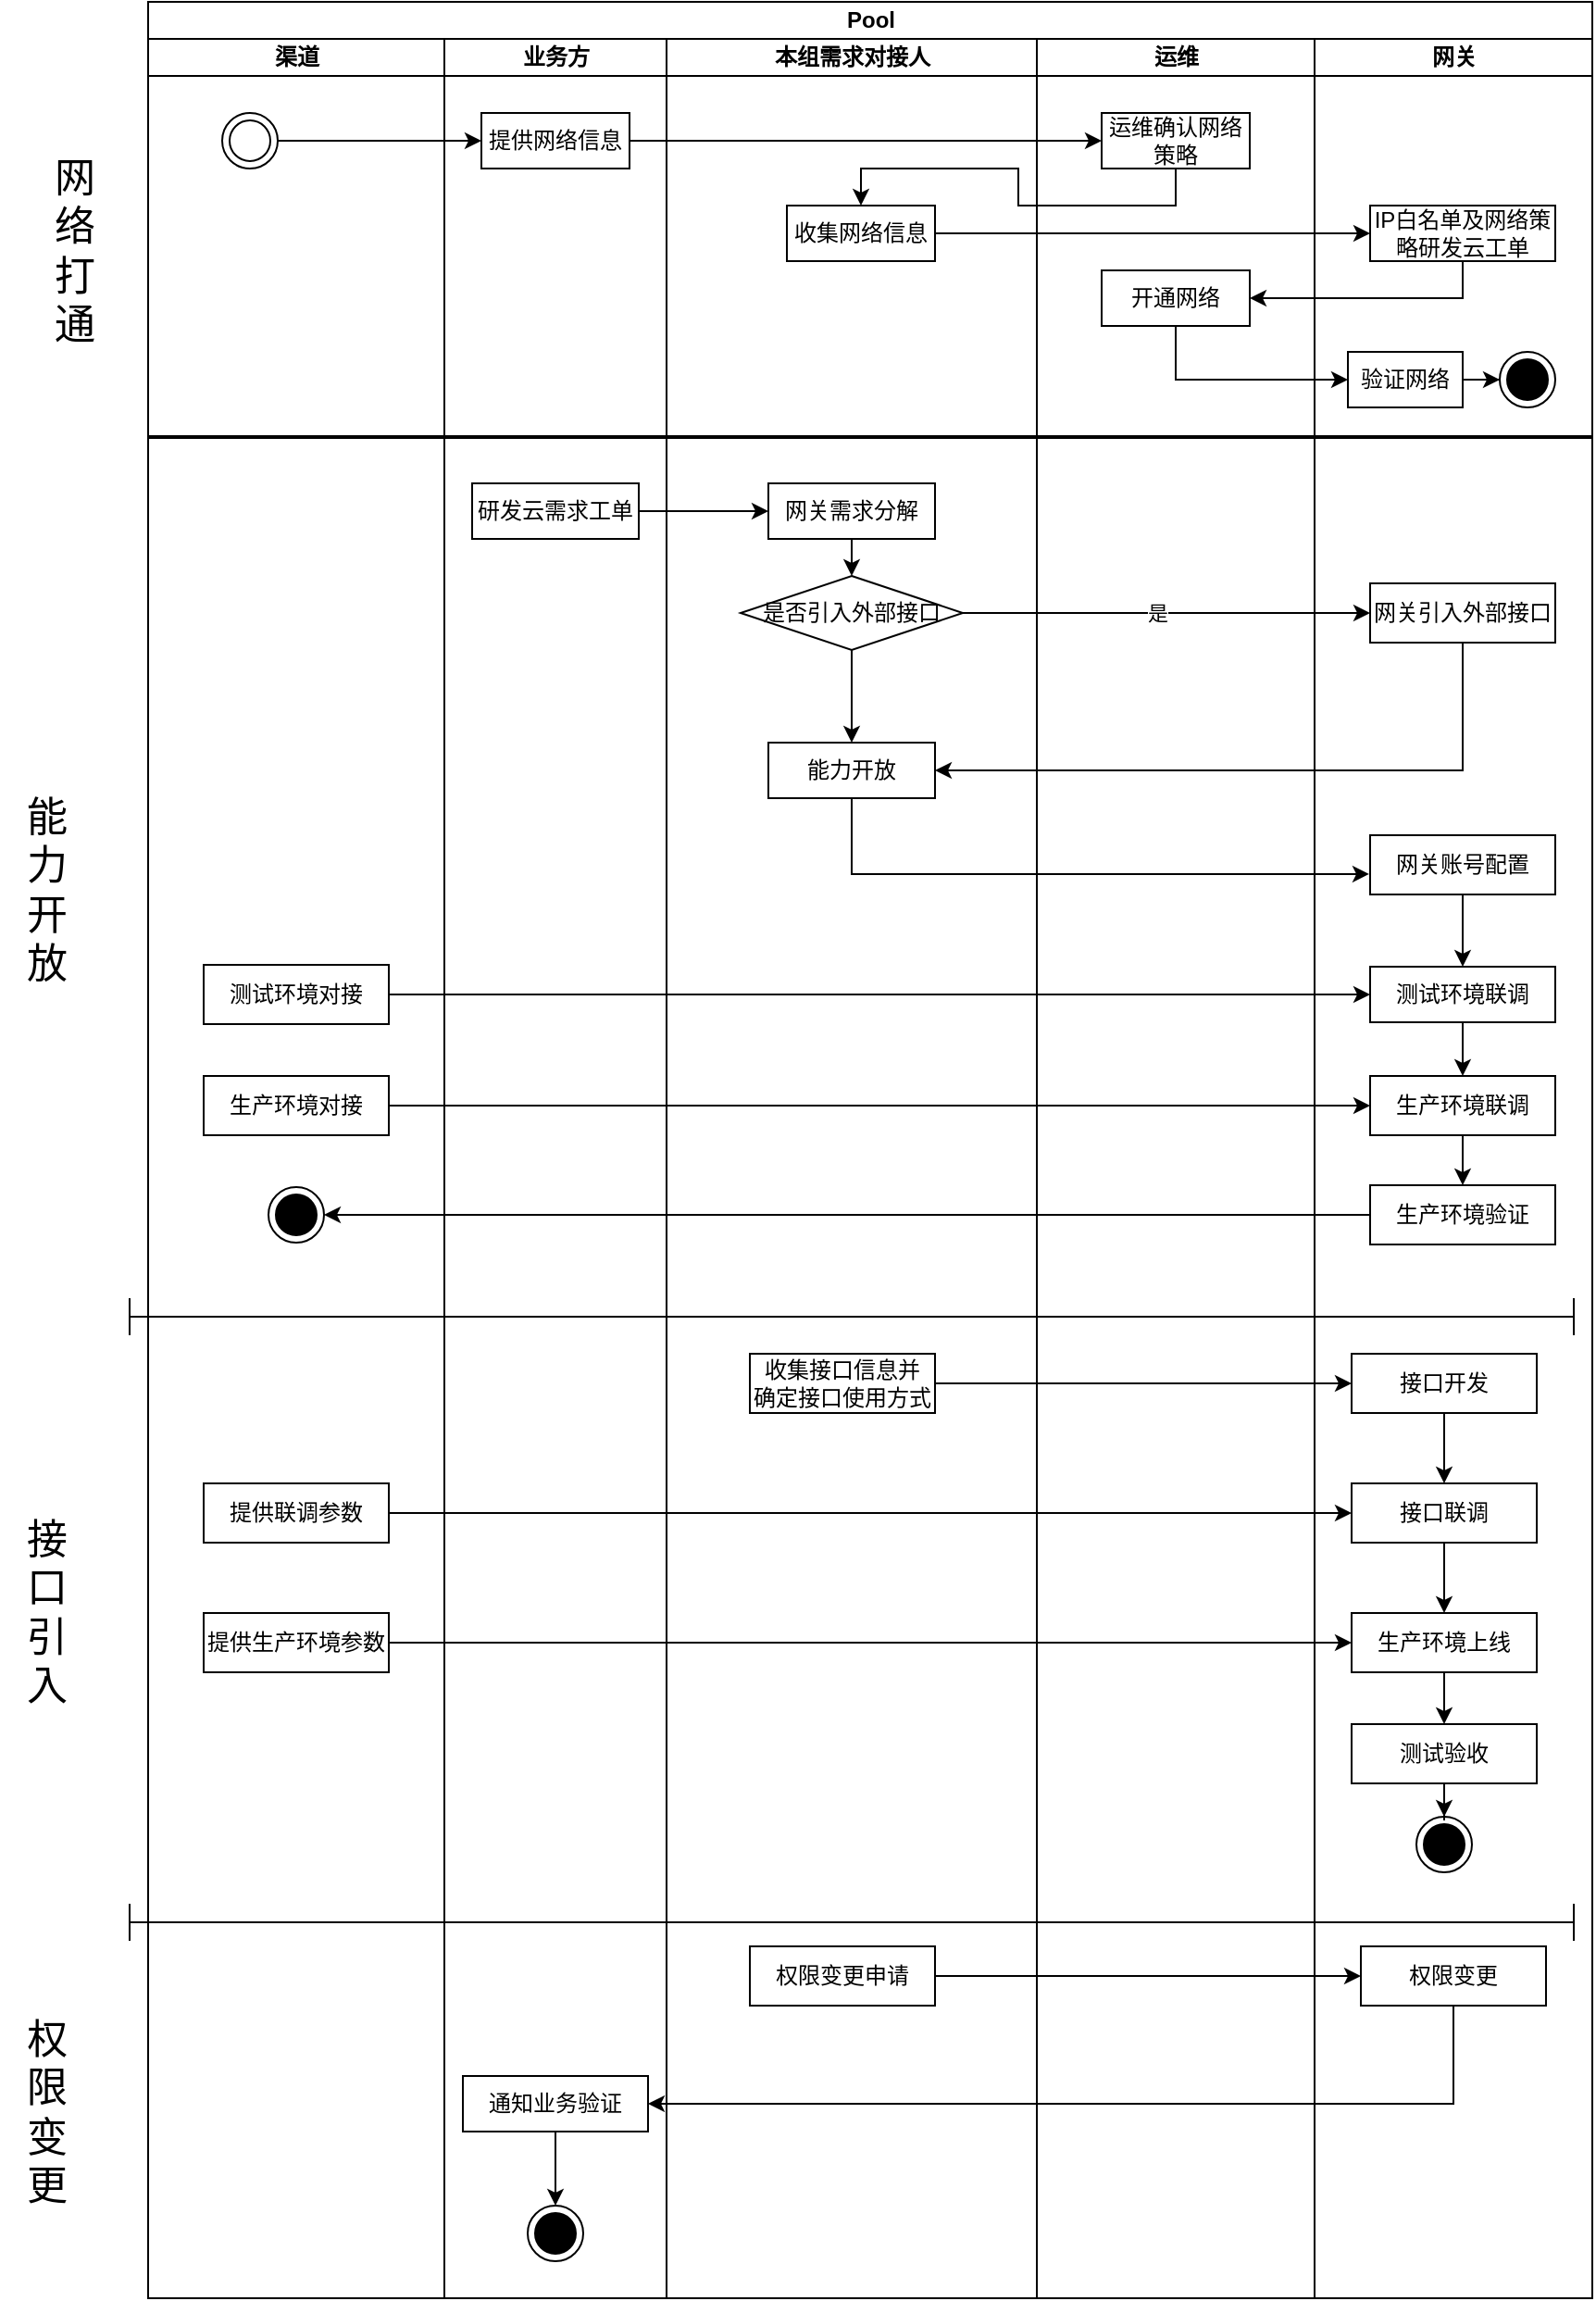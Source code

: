 <mxfile version="21.7.5" type="github" pages="2">
  <diagram id="prtHgNgQTEPvFCAcTncT" name="Page-1">
    <mxGraphModel dx="1548" dy="1008" grid="1" gridSize="10" guides="1" tooltips="1" connect="1" arrows="1" fold="1" page="1" pageScale="1" pageWidth="827" pageHeight="1169" math="0" shadow="0">
      <root>
        <mxCell id="0" />
        <mxCell id="1" parent="0" />
        <mxCell id="p3eIBHQsC9lYiDZXlBlH-93" value="" style="shape=crossbar;whiteSpace=wrap;html=1;rounded=1;" parent="1" vertex="1">
          <mxGeometry x="110" y="890" width="780" height="20" as="geometry" />
        </mxCell>
        <mxCell id="p3eIBHQsC9lYiDZXlBlH-118" value="&lt;font style=&quot;font-size: 22px;&quot;&gt;网&lt;br&gt;络&lt;br&gt;打&lt;br&gt;通&lt;/font&gt;" style="text;html=1;align=center;verticalAlign=middle;resizable=0;points=[];autosize=1;strokeColor=none;fillColor=none;fontFamily=Helvetica;horizontal=1;" parent="1" vertex="1">
          <mxGeometry x="55" y="265" width="50" height="120" as="geometry" />
        </mxCell>
        <mxCell id="p3eIBHQsC9lYiDZXlBlH-119" value="&lt;span style=&quot;font-size: 22px;&quot;&gt;能&lt;br&gt;力&lt;br&gt;开&lt;br&gt;放&lt;/span&gt;" style="text;html=1;align=center;verticalAlign=middle;resizable=0;points=[];autosize=1;strokeColor=none;fillColor=none;fontFamily=Helvetica;horizontal=1;" parent="1" vertex="1">
          <mxGeometry x="40" y="610" width="50" height="120" as="geometry" />
        </mxCell>
        <mxCell id="p3eIBHQsC9lYiDZXlBlH-120" value="&lt;span style=&quot;font-size: 22px;&quot;&gt;接&lt;br&gt;口&lt;br&gt;引&lt;br&gt;入&lt;/span&gt;" style="text;html=1;align=center;verticalAlign=middle;resizable=0;points=[];autosize=1;strokeColor=none;fillColor=none;fontFamily=Helvetica;horizontal=1;" parent="1" vertex="1">
          <mxGeometry x="40" y="1000" width="50" height="120" as="geometry" />
        </mxCell>
        <mxCell id="p3eIBHQsC9lYiDZXlBlH-188" value="" style="shape=crossbar;whiteSpace=wrap;html=1;rounded=1;" parent="1" vertex="1">
          <mxGeometry x="110" y="1217" width="780" height="20" as="geometry" />
        </mxCell>
        <mxCell id="p3eIBHQsC9lYiDZXlBlH-199" value="&lt;span style=&quot;font-size: 22px;&quot;&gt;权&lt;br&gt;限&lt;br&gt;变&lt;br&gt;更&lt;/span&gt;" style="text;html=1;align=center;verticalAlign=middle;resizable=0;points=[];autosize=1;strokeColor=none;fillColor=none;fontFamily=Helvetica;horizontal=1;" parent="1" vertex="1">
          <mxGeometry x="40" y="1270" width="50" height="120" as="geometry" />
        </mxCell>
        <mxCell id="p3eIBHQsC9lYiDZXlBlH-33" value="Pool" style="swimlane;childLayout=stackLayout;resizeParent=1;resizeParentMax=0;startSize=20;html=1;direction=east;" parent="1" vertex="1">
          <mxGeometry x="120" y="190" width="780" height="1240" as="geometry" />
        </mxCell>
        <mxCell id="p3eIBHQsC9lYiDZXlBlH-34" value="渠道" style="swimlane;startSize=20;html=1;direction=east;" parent="p3eIBHQsC9lYiDZXlBlH-33" vertex="1">
          <mxGeometry y="20" width="160" height="1220" as="geometry" />
        </mxCell>
        <mxCell id="p3eIBHQsC9lYiDZXlBlH-54" value="" style="ellipse;shape=doubleEllipse;whiteSpace=wrap;html=1;aspect=fixed;" parent="p3eIBHQsC9lYiDZXlBlH-34" vertex="1">
          <mxGeometry x="40" y="40" width="30" height="30" as="geometry" />
        </mxCell>
        <mxCell id="p3eIBHQsC9lYiDZXlBlH-81" value="测试环境对接" style="rounded=0;whiteSpace=wrap;html=1;" parent="p3eIBHQsC9lYiDZXlBlH-34" vertex="1">
          <mxGeometry x="30" y="500" width="100" height="32" as="geometry" />
        </mxCell>
        <mxCell id="p3eIBHQsC9lYiDZXlBlH-85" value="生产环境对接" style="rounded=0;whiteSpace=wrap;html=1;" parent="p3eIBHQsC9lYiDZXlBlH-34" vertex="1">
          <mxGeometry x="30" y="560" width="100" height="32" as="geometry" />
        </mxCell>
        <mxCell id="p3eIBHQsC9lYiDZXlBlH-89" value="" style="ellipse;html=1;shape=endState;fillColor=strokeColor;" parent="p3eIBHQsC9lYiDZXlBlH-34" vertex="1">
          <mxGeometry x="65" y="620" width="30" height="30" as="geometry" />
        </mxCell>
        <mxCell id="p3eIBHQsC9lYiDZXlBlH-99" value="提供联调参数" style="rounded=0;whiteSpace=wrap;html=1;" parent="p3eIBHQsC9lYiDZXlBlH-34" vertex="1">
          <mxGeometry x="30" y="780" width="100" height="32" as="geometry" />
        </mxCell>
        <mxCell id="p3eIBHQsC9lYiDZXlBlH-103" value="提供生产环境参数" style="rounded=0;whiteSpace=wrap;html=1;" parent="p3eIBHQsC9lYiDZXlBlH-34" vertex="1">
          <mxGeometry x="30" y="850" width="100" height="32" as="geometry" />
        </mxCell>
        <mxCell id="p3eIBHQsC9lYiDZXlBlH-35" value="业务方" style="swimlane;startSize=20;html=1;direction=east;" parent="p3eIBHQsC9lYiDZXlBlH-33" vertex="1">
          <mxGeometry x="160" y="20" width="120" height="1220" as="geometry" />
        </mxCell>
        <mxCell id="p3eIBHQsC9lYiDZXlBlH-52" value="提供网络信息" style="rounded=0;whiteSpace=wrap;html=1;" parent="p3eIBHQsC9lYiDZXlBlH-35" vertex="1">
          <mxGeometry x="20" y="40" width="80" height="30" as="geometry" />
        </mxCell>
        <mxCell id="p3eIBHQsC9lYiDZXlBlH-58" value="研发云需求工单" style="rounded=0;whiteSpace=wrap;html=1;" parent="p3eIBHQsC9lYiDZXlBlH-35" vertex="1">
          <mxGeometry x="15" y="240" width="90" height="30" as="geometry" />
        </mxCell>
        <mxCell id="p3eIBHQsC9lYiDZXlBlH-198" style="edgeStyle=orthogonalEdgeStyle;rounded=0;orthogonalLoop=1;jettySize=auto;html=1;entryX=0.5;entryY=0;entryDx=0;entryDy=0;" parent="p3eIBHQsC9lYiDZXlBlH-35" source="p3eIBHQsC9lYiDZXlBlH-193" target="p3eIBHQsC9lYiDZXlBlH-197" edge="1">
          <mxGeometry relative="1" as="geometry" />
        </mxCell>
        <mxCell id="p3eIBHQsC9lYiDZXlBlH-193" value="通知业务验证" style="rounded=0;whiteSpace=wrap;html=1;" parent="p3eIBHQsC9lYiDZXlBlH-35" vertex="1">
          <mxGeometry x="10" y="1100" width="100" height="30" as="geometry" />
        </mxCell>
        <mxCell id="p3eIBHQsC9lYiDZXlBlH-197" value="" style="ellipse;html=1;shape=endState;fillColor=strokeColor;" parent="p3eIBHQsC9lYiDZXlBlH-35" vertex="1">
          <mxGeometry x="45" y="1170" width="30" height="30" as="geometry" />
        </mxCell>
        <mxCell id="p3eIBHQsC9lYiDZXlBlH-36" value="本组需求对接人" style="swimlane;startSize=20;html=1;direction=east;" parent="p3eIBHQsC9lYiDZXlBlH-33" vertex="1">
          <mxGeometry x="280" y="20" width="200" height="1220" as="geometry" />
        </mxCell>
        <mxCell id="p3eIBHQsC9lYiDZXlBlH-76" style="edgeStyle=orthogonalEdgeStyle;rounded=0;orthogonalLoop=1;jettySize=auto;html=1;exitX=0.5;exitY=1;exitDx=0;exitDy=0;entryX=0.5;entryY=0;entryDx=0;entryDy=0;" parent="p3eIBHQsC9lYiDZXlBlH-36" source="p3eIBHQsC9lYiDZXlBlH-62" target="p3eIBHQsC9lYiDZXlBlH-63" edge="1">
          <mxGeometry relative="1" as="geometry" />
        </mxCell>
        <mxCell id="p3eIBHQsC9lYiDZXlBlH-62" value="网关需求分解" style="rounded=0;whiteSpace=wrap;html=1;" parent="p3eIBHQsC9lYiDZXlBlH-36" vertex="1">
          <mxGeometry x="55" y="240" width="90" height="30" as="geometry" />
        </mxCell>
        <mxCell id="p3eIBHQsC9lYiDZXlBlH-74" style="edgeStyle=orthogonalEdgeStyle;rounded=0;orthogonalLoop=1;jettySize=auto;html=1;entryX=0.5;entryY=0;entryDx=0;entryDy=0;" parent="p3eIBHQsC9lYiDZXlBlH-36" source="p3eIBHQsC9lYiDZXlBlH-63" target="p3eIBHQsC9lYiDZXlBlH-64" edge="1">
          <mxGeometry relative="1" as="geometry" />
        </mxCell>
        <mxCell id="p3eIBHQsC9lYiDZXlBlH-63" value="是否引入外部接口" style="rhombus;whiteSpace=wrap;html=1;" parent="p3eIBHQsC9lYiDZXlBlH-36" vertex="1">
          <mxGeometry x="40" y="290" width="120" height="40" as="geometry" />
        </mxCell>
        <mxCell id="p3eIBHQsC9lYiDZXlBlH-64" value="能力开放" style="rounded=0;whiteSpace=wrap;html=1;" parent="p3eIBHQsC9lYiDZXlBlH-36" vertex="1">
          <mxGeometry x="55" y="380" width="90" height="30" as="geometry" />
        </mxCell>
        <mxCell id="p3eIBHQsC9lYiDZXlBlH-94" value="收集接口信息并&lt;br&gt;确定接口使用方式" style="rounded=0;whiteSpace=wrap;html=1;" parent="p3eIBHQsC9lYiDZXlBlH-36" vertex="1">
          <mxGeometry x="45" y="710" width="100" height="32" as="geometry" />
        </mxCell>
        <mxCell id="p3eIBHQsC9lYiDZXlBlH-189" value="权限变更申请" style="rounded=0;whiteSpace=wrap;html=1;" parent="p3eIBHQsC9lYiDZXlBlH-36" vertex="1">
          <mxGeometry x="45" y="1030" width="100" height="32" as="geometry" />
        </mxCell>
        <mxCell id="LRySWoPGUt0rfQT7voG1-4" value="收集网络信息" style="rounded=0;whiteSpace=wrap;html=1;" vertex="1" parent="p3eIBHQsC9lYiDZXlBlH-36">
          <mxGeometry x="65" y="90" width="80" height="30" as="geometry" />
        </mxCell>
        <mxCell id="p3eIBHQsC9lYiDZXlBlH-37" value="运维" style="swimlane;startSize=20;html=1;direction=east;" parent="p3eIBHQsC9lYiDZXlBlH-33" vertex="1">
          <mxGeometry x="480" y="20" width="150" height="1220" as="geometry" />
        </mxCell>
        <mxCell id="LRySWoPGUt0rfQT7voG1-2" value="运维确认网络策略" style="rounded=0;whiteSpace=wrap;html=1;" vertex="1" parent="p3eIBHQsC9lYiDZXlBlH-37">
          <mxGeometry x="35" y="40" width="80" height="30" as="geometry" />
        </mxCell>
        <mxCell id="p3eIBHQsC9lYiDZXlBlH-46" value="开通网络" style="rounded=0;whiteSpace=wrap;html=1;" parent="p3eIBHQsC9lYiDZXlBlH-37" vertex="1">
          <mxGeometry x="35" y="125" width="80" height="30" as="geometry" />
        </mxCell>
        <mxCell id="p3eIBHQsC9lYiDZXlBlH-38" value="网关" style="swimlane;startSize=20;html=1;direction=east;" parent="p3eIBHQsC9lYiDZXlBlH-33" vertex="1">
          <mxGeometry x="630" y="20" width="150" height="1220" as="geometry" />
        </mxCell>
        <mxCell id="p3eIBHQsC9lYiDZXlBlH-56" value="" style="line;strokeWidth=2;html=1;" parent="p3eIBHQsC9lYiDZXlBlH-38" vertex="1">
          <mxGeometry x="-630" y="210" width="780" height="10" as="geometry" />
        </mxCell>
        <mxCell id="p3eIBHQsC9lYiDZXlBlH-67" value="网关引入外部接口" style="rounded=0;whiteSpace=wrap;html=1;" parent="p3eIBHQsC9lYiDZXlBlH-38" vertex="1">
          <mxGeometry x="30" y="294" width="100" height="32" as="geometry" />
        </mxCell>
        <mxCell id="p3eIBHQsC9lYiDZXlBlH-80" style="edgeStyle=orthogonalEdgeStyle;rounded=0;orthogonalLoop=1;jettySize=auto;html=1;exitX=0.5;exitY=1;exitDx=0;exitDy=0;entryX=0.5;entryY=0;entryDx=0;entryDy=0;" parent="p3eIBHQsC9lYiDZXlBlH-38" source="p3eIBHQsC9lYiDZXlBlH-77" target="p3eIBHQsC9lYiDZXlBlH-79" edge="1">
          <mxGeometry relative="1" as="geometry" />
        </mxCell>
        <mxCell id="p3eIBHQsC9lYiDZXlBlH-77" value="网关账号配置" style="rounded=0;whiteSpace=wrap;html=1;" parent="p3eIBHQsC9lYiDZXlBlH-38" vertex="1">
          <mxGeometry x="30" y="430" width="100" height="32" as="geometry" />
        </mxCell>
        <mxCell id="p3eIBHQsC9lYiDZXlBlH-84" style="edgeStyle=orthogonalEdgeStyle;rounded=0;orthogonalLoop=1;jettySize=auto;html=1;entryX=0.5;entryY=0;entryDx=0;entryDy=0;" parent="p3eIBHQsC9lYiDZXlBlH-38" source="p3eIBHQsC9lYiDZXlBlH-79" target="p3eIBHQsC9lYiDZXlBlH-83" edge="1">
          <mxGeometry relative="1" as="geometry" />
        </mxCell>
        <mxCell id="p3eIBHQsC9lYiDZXlBlH-79" value="测试环境联调" style="rounded=0;whiteSpace=wrap;html=1;" parent="p3eIBHQsC9lYiDZXlBlH-38" vertex="1">
          <mxGeometry x="30" y="501" width="100" height="30" as="geometry" />
        </mxCell>
        <mxCell id="p3eIBHQsC9lYiDZXlBlH-88" style="edgeStyle=orthogonalEdgeStyle;rounded=0;orthogonalLoop=1;jettySize=auto;html=1;entryX=0.5;entryY=0;entryDx=0;entryDy=0;" parent="p3eIBHQsC9lYiDZXlBlH-38" source="p3eIBHQsC9lYiDZXlBlH-83" target="p3eIBHQsC9lYiDZXlBlH-87" edge="1">
          <mxGeometry relative="1" as="geometry" />
        </mxCell>
        <mxCell id="p3eIBHQsC9lYiDZXlBlH-83" value="生产环境联调" style="rounded=0;whiteSpace=wrap;html=1;" parent="p3eIBHQsC9lYiDZXlBlH-38" vertex="1">
          <mxGeometry x="30" y="560" width="100" height="32" as="geometry" />
        </mxCell>
        <mxCell id="p3eIBHQsC9lYiDZXlBlH-87" value="生产环境验证" style="rounded=0;whiteSpace=wrap;html=1;" parent="p3eIBHQsC9lYiDZXlBlH-38" vertex="1">
          <mxGeometry x="30" y="619" width="100" height="32" as="geometry" />
        </mxCell>
        <mxCell id="p3eIBHQsC9lYiDZXlBlH-101" style="edgeStyle=orthogonalEdgeStyle;rounded=0;orthogonalLoop=1;jettySize=auto;html=1;entryX=0.5;entryY=0;entryDx=0;entryDy=0;" parent="p3eIBHQsC9lYiDZXlBlH-38" source="p3eIBHQsC9lYiDZXlBlH-96" target="p3eIBHQsC9lYiDZXlBlH-98" edge="1">
          <mxGeometry relative="1" as="geometry" />
        </mxCell>
        <mxCell id="p3eIBHQsC9lYiDZXlBlH-96" value="接口开发" style="rounded=0;whiteSpace=wrap;html=1;" parent="p3eIBHQsC9lYiDZXlBlH-38" vertex="1">
          <mxGeometry x="20" y="710" width="100" height="32" as="geometry" />
        </mxCell>
        <mxCell id="p3eIBHQsC9lYiDZXlBlH-105" style="edgeStyle=orthogonalEdgeStyle;rounded=0;orthogonalLoop=1;jettySize=auto;html=1;entryX=0.5;entryY=0;entryDx=0;entryDy=0;" parent="p3eIBHQsC9lYiDZXlBlH-38" source="p3eIBHQsC9lYiDZXlBlH-98" target="p3eIBHQsC9lYiDZXlBlH-102" edge="1">
          <mxGeometry relative="1" as="geometry" />
        </mxCell>
        <mxCell id="p3eIBHQsC9lYiDZXlBlH-98" value="接口联调" style="rounded=0;whiteSpace=wrap;html=1;" parent="p3eIBHQsC9lYiDZXlBlH-38" vertex="1">
          <mxGeometry x="20" y="780" width="100" height="32" as="geometry" />
        </mxCell>
        <mxCell id="p3eIBHQsC9lYiDZXlBlH-107" style="edgeStyle=orthogonalEdgeStyle;rounded=0;orthogonalLoop=1;jettySize=auto;html=1;exitX=0.5;exitY=1;exitDx=0;exitDy=0;" parent="p3eIBHQsC9lYiDZXlBlH-38" source="p3eIBHQsC9lYiDZXlBlH-102" target="p3eIBHQsC9lYiDZXlBlH-106" edge="1">
          <mxGeometry relative="1" as="geometry" />
        </mxCell>
        <mxCell id="p3eIBHQsC9lYiDZXlBlH-102" value="生产环境上线" style="rounded=0;whiteSpace=wrap;html=1;" parent="p3eIBHQsC9lYiDZXlBlH-38" vertex="1">
          <mxGeometry x="20" y="850" width="100" height="32" as="geometry" />
        </mxCell>
        <mxCell id="p3eIBHQsC9lYiDZXlBlH-117" style="edgeStyle=orthogonalEdgeStyle;rounded=0;orthogonalLoop=1;jettySize=auto;html=1;entryX=0.5;entryY=0;entryDx=0;entryDy=0;" parent="p3eIBHQsC9lYiDZXlBlH-38" source="p3eIBHQsC9lYiDZXlBlH-106" target="p3eIBHQsC9lYiDZXlBlH-115" edge="1">
          <mxGeometry relative="1" as="geometry" />
        </mxCell>
        <mxCell id="p3eIBHQsC9lYiDZXlBlH-106" value="测试验收" style="rounded=0;whiteSpace=wrap;html=1;" parent="p3eIBHQsC9lYiDZXlBlH-38" vertex="1">
          <mxGeometry x="20" y="910" width="100" height="32" as="geometry" />
        </mxCell>
        <mxCell id="p3eIBHQsC9lYiDZXlBlH-115" value="" style="ellipse;html=1;shape=endState;fillColor=strokeColor;" parent="p3eIBHQsC9lYiDZXlBlH-38" vertex="1">
          <mxGeometry x="55" y="960" width="30" height="30" as="geometry" />
        </mxCell>
        <mxCell id="p3eIBHQsC9lYiDZXlBlH-190" value="权限变更" style="rounded=0;whiteSpace=wrap;html=1;" parent="p3eIBHQsC9lYiDZXlBlH-38" vertex="1">
          <mxGeometry x="25" y="1030" width="100" height="32" as="geometry" />
        </mxCell>
        <mxCell id="p3eIBHQsC9lYiDZXlBlH-44" value="IP白名单及网络策略研发云工单" style="rounded=0;whiteSpace=wrap;html=1;" parent="p3eIBHQsC9lYiDZXlBlH-38" vertex="1">
          <mxGeometry x="30" y="90" width="100" height="30" as="geometry" />
        </mxCell>
        <mxCell id="p3eIBHQsC9lYiDZXlBlH-48" value="验证网络" style="rounded=0;whiteSpace=wrap;html=1;" parent="p3eIBHQsC9lYiDZXlBlH-38" vertex="1">
          <mxGeometry x="18" y="169" width="62" height="30" as="geometry" />
        </mxCell>
        <mxCell id="p3eIBHQsC9lYiDZXlBlH-50" value="" style="ellipse;html=1;shape=endState;fillColor=strokeColor;" parent="p3eIBHQsC9lYiDZXlBlH-38" vertex="1">
          <mxGeometry x="100" y="169" width="30" height="30" as="geometry" />
        </mxCell>
        <mxCell id="p3eIBHQsC9lYiDZXlBlH-51" style="edgeStyle=orthogonalEdgeStyle;rounded=0;orthogonalLoop=1;jettySize=auto;html=1;" parent="p3eIBHQsC9lYiDZXlBlH-38" source="p3eIBHQsC9lYiDZXlBlH-48" target="p3eIBHQsC9lYiDZXlBlH-50" edge="1">
          <mxGeometry relative="1" as="geometry" />
        </mxCell>
        <mxCell id="p3eIBHQsC9lYiDZXlBlH-55" style="edgeStyle=orthogonalEdgeStyle;rounded=0;orthogonalLoop=1;jettySize=auto;html=1;" parent="p3eIBHQsC9lYiDZXlBlH-33" source="p3eIBHQsC9lYiDZXlBlH-54" target="p3eIBHQsC9lYiDZXlBlH-52" edge="1">
          <mxGeometry relative="1" as="geometry" />
        </mxCell>
        <mxCell id="p3eIBHQsC9lYiDZXlBlH-69" style="edgeStyle=orthogonalEdgeStyle;rounded=0;orthogonalLoop=1;jettySize=auto;html=1;" parent="p3eIBHQsC9lYiDZXlBlH-33" source="p3eIBHQsC9lYiDZXlBlH-63" target="p3eIBHQsC9lYiDZXlBlH-67" edge="1">
          <mxGeometry relative="1" as="geometry">
            <mxPoint x="650" y="330" as="targetPoint" />
          </mxGeometry>
        </mxCell>
        <mxCell id="p3eIBHQsC9lYiDZXlBlH-72" value="是" style="edgeLabel;html=1;align=center;verticalAlign=middle;resizable=0;points=[];" parent="p3eIBHQsC9lYiDZXlBlH-69" vertex="1" connectable="0">
          <mxGeometry x="-0.05" y="1" relative="1" as="geometry">
            <mxPoint y="1" as="offset" />
          </mxGeometry>
        </mxCell>
        <mxCell id="p3eIBHQsC9lYiDZXlBlH-73" style="edgeStyle=orthogonalEdgeStyle;rounded=0;orthogonalLoop=1;jettySize=auto;html=1;entryX=1;entryY=0.5;entryDx=0;entryDy=0;exitX=0.5;exitY=1;exitDx=0;exitDy=0;" parent="p3eIBHQsC9lYiDZXlBlH-33" source="p3eIBHQsC9lYiDZXlBlH-67" target="p3eIBHQsC9lYiDZXlBlH-64" edge="1">
          <mxGeometry relative="1" as="geometry" />
        </mxCell>
        <mxCell id="p3eIBHQsC9lYiDZXlBlH-75" style="edgeStyle=orthogonalEdgeStyle;rounded=0;orthogonalLoop=1;jettySize=auto;html=1;exitX=1;exitY=0.5;exitDx=0;exitDy=0;entryX=0;entryY=0.5;entryDx=0;entryDy=0;" parent="p3eIBHQsC9lYiDZXlBlH-33" source="p3eIBHQsC9lYiDZXlBlH-58" target="p3eIBHQsC9lYiDZXlBlH-62" edge="1">
          <mxGeometry relative="1" as="geometry" />
        </mxCell>
        <mxCell id="p3eIBHQsC9lYiDZXlBlH-78" style="edgeStyle=orthogonalEdgeStyle;rounded=0;orthogonalLoop=1;jettySize=auto;html=1;entryX=-0.005;entryY=0.656;entryDx=0;entryDy=0;entryPerimeter=0;exitX=0.5;exitY=1;exitDx=0;exitDy=0;" parent="p3eIBHQsC9lYiDZXlBlH-33" source="p3eIBHQsC9lYiDZXlBlH-64" target="p3eIBHQsC9lYiDZXlBlH-77" edge="1">
          <mxGeometry relative="1" as="geometry" />
        </mxCell>
        <mxCell id="p3eIBHQsC9lYiDZXlBlH-82" style="edgeStyle=orthogonalEdgeStyle;rounded=0;orthogonalLoop=1;jettySize=auto;html=1;entryX=0;entryY=0.5;entryDx=0;entryDy=0;" parent="p3eIBHQsC9lYiDZXlBlH-33" source="p3eIBHQsC9lYiDZXlBlH-81" target="p3eIBHQsC9lYiDZXlBlH-79" edge="1">
          <mxGeometry relative="1" as="geometry" />
        </mxCell>
        <mxCell id="p3eIBHQsC9lYiDZXlBlH-86" style="edgeStyle=orthogonalEdgeStyle;rounded=0;orthogonalLoop=1;jettySize=auto;html=1;" parent="p3eIBHQsC9lYiDZXlBlH-33" source="p3eIBHQsC9lYiDZXlBlH-85" target="p3eIBHQsC9lYiDZXlBlH-83" edge="1">
          <mxGeometry relative="1" as="geometry" />
        </mxCell>
        <mxCell id="p3eIBHQsC9lYiDZXlBlH-90" style="edgeStyle=orthogonalEdgeStyle;rounded=0;orthogonalLoop=1;jettySize=auto;html=1;entryX=1;entryY=0.5;entryDx=0;entryDy=0;" parent="p3eIBHQsC9lYiDZXlBlH-33" source="p3eIBHQsC9lYiDZXlBlH-87" target="p3eIBHQsC9lYiDZXlBlH-89" edge="1">
          <mxGeometry relative="1" as="geometry" />
        </mxCell>
        <mxCell id="p3eIBHQsC9lYiDZXlBlH-97" style="edgeStyle=orthogonalEdgeStyle;rounded=0;orthogonalLoop=1;jettySize=auto;html=1;entryX=0;entryY=0.5;entryDx=0;entryDy=0;" parent="p3eIBHQsC9lYiDZXlBlH-33" source="p3eIBHQsC9lYiDZXlBlH-94" target="p3eIBHQsC9lYiDZXlBlH-96" edge="1">
          <mxGeometry relative="1" as="geometry" />
        </mxCell>
        <mxCell id="p3eIBHQsC9lYiDZXlBlH-100" style="edgeStyle=orthogonalEdgeStyle;rounded=0;orthogonalLoop=1;jettySize=auto;html=1;entryX=0;entryY=0.5;entryDx=0;entryDy=0;" parent="p3eIBHQsC9lYiDZXlBlH-33" source="p3eIBHQsC9lYiDZXlBlH-99" target="p3eIBHQsC9lYiDZXlBlH-98" edge="1">
          <mxGeometry relative="1" as="geometry" />
        </mxCell>
        <mxCell id="p3eIBHQsC9lYiDZXlBlH-104" style="edgeStyle=orthogonalEdgeStyle;rounded=0;orthogonalLoop=1;jettySize=auto;html=1;entryX=0;entryY=0.5;entryDx=0;entryDy=0;" parent="p3eIBHQsC9lYiDZXlBlH-33" source="p3eIBHQsC9lYiDZXlBlH-103" target="p3eIBHQsC9lYiDZXlBlH-102" edge="1">
          <mxGeometry relative="1" as="geometry" />
        </mxCell>
        <mxCell id="p3eIBHQsC9lYiDZXlBlH-191" style="edgeStyle=orthogonalEdgeStyle;rounded=0;orthogonalLoop=1;jettySize=auto;html=1;" parent="p3eIBHQsC9lYiDZXlBlH-33" source="p3eIBHQsC9lYiDZXlBlH-189" target="p3eIBHQsC9lYiDZXlBlH-190" edge="1">
          <mxGeometry relative="1" as="geometry" />
        </mxCell>
        <mxCell id="p3eIBHQsC9lYiDZXlBlH-194" style="edgeStyle=orthogonalEdgeStyle;rounded=0;orthogonalLoop=1;jettySize=auto;html=1;entryX=1;entryY=0.5;entryDx=0;entryDy=0;exitX=0.5;exitY=1;exitDx=0;exitDy=0;" parent="p3eIBHQsC9lYiDZXlBlH-33" source="p3eIBHQsC9lYiDZXlBlH-190" target="p3eIBHQsC9lYiDZXlBlH-193" edge="1">
          <mxGeometry relative="1" as="geometry" />
        </mxCell>
        <mxCell id="LRySWoPGUt0rfQT7voG1-3" style="edgeStyle=orthogonalEdgeStyle;rounded=0;orthogonalLoop=1;jettySize=auto;html=1;" edge="1" parent="p3eIBHQsC9lYiDZXlBlH-33" source="p3eIBHQsC9lYiDZXlBlH-52" target="LRySWoPGUt0rfQT7voG1-2">
          <mxGeometry relative="1" as="geometry" />
        </mxCell>
        <mxCell id="LRySWoPGUt0rfQT7voG1-5" style="edgeStyle=orthogonalEdgeStyle;rounded=0;orthogonalLoop=1;jettySize=auto;html=1;exitX=0.5;exitY=1;exitDx=0;exitDy=0;" edge="1" parent="p3eIBHQsC9lYiDZXlBlH-33" source="LRySWoPGUt0rfQT7voG1-2" target="LRySWoPGUt0rfQT7voG1-4">
          <mxGeometry relative="1" as="geometry" />
        </mxCell>
        <mxCell id="LRySWoPGUt0rfQT7voG1-6" style="edgeStyle=orthogonalEdgeStyle;rounded=0;orthogonalLoop=1;jettySize=auto;html=1;entryX=0;entryY=0.5;entryDx=0;entryDy=0;" edge="1" parent="p3eIBHQsC9lYiDZXlBlH-33" source="LRySWoPGUt0rfQT7voG1-4" target="p3eIBHQsC9lYiDZXlBlH-44">
          <mxGeometry relative="1" as="geometry" />
        </mxCell>
        <mxCell id="p3eIBHQsC9lYiDZXlBlH-47" style="edgeStyle=orthogonalEdgeStyle;rounded=0;orthogonalLoop=1;jettySize=auto;html=1;entryX=1;entryY=0.5;entryDx=0;entryDy=0;exitX=0.5;exitY=1;exitDx=0;exitDy=0;" parent="p3eIBHQsC9lYiDZXlBlH-33" source="p3eIBHQsC9lYiDZXlBlH-44" target="p3eIBHQsC9lYiDZXlBlH-46" edge="1">
          <mxGeometry relative="1" as="geometry" />
        </mxCell>
        <mxCell id="p3eIBHQsC9lYiDZXlBlH-49" style="edgeStyle=orthogonalEdgeStyle;rounded=0;orthogonalLoop=1;jettySize=auto;html=1;entryX=0;entryY=0.5;entryDx=0;entryDy=0;exitX=0.5;exitY=1;exitDx=0;exitDy=0;" parent="p3eIBHQsC9lYiDZXlBlH-33" source="p3eIBHQsC9lYiDZXlBlH-46" target="p3eIBHQsC9lYiDZXlBlH-48" edge="1">
          <mxGeometry relative="1" as="geometry" />
        </mxCell>
      </root>
    </mxGraphModel>
  </diagram>
  <diagram id="wXJSxxshfov2dPL-AxZB" name="第 2 页">
    <mxGraphModel dx="1349" dy="2177" grid="1" gridSize="10" guides="1" tooltips="1" connect="1" arrows="1" fold="1" page="1" pageScale="1" pageWidth="827" pageHeight="1169" math="0" shadow="0">
      <root>
        <mxCell id="0" />
        <mxCell id="1" parent="0" />
        <mxCell id="Ia2hVoY0IW-Prov4AoDm-16" value="" style="rounded=0;whiteSpace=wrap;html=1;" vertex="1" parent="1">
          <mxGeometry x="990" y="100" width="490" height="440" as="geometry" />
        </mxCell>
        <mxCell id="Ia2hVoY0IW-Prov4AoDm-1" value="" style="rounded=0;whiteSpace=wrap;html=1;" vertex="1" parent="1">
          <mxGeometry x="280" y="100" width="490" height="440" as="geometry" />
        </mxCell>
        <mxCell id="Ia2hVoY0IW-Prov4AoDm-2" value="IT开发平台" style="text;strokeColor=none;fillColor=none;html=1;fontSize=24;fontStyle=1;verticalAlign=middle;align=center;" vertex="1" parent="1">
          <mxGeometry x="475" y="50" width="100" height="40" as="geometry" />
        </mxCell>
        <mxCell id="Ia2hVoY0IW-Prov4AoDm-3" value="portal" style="rounded=0;whiteSpace=wrap;html=1;" vertex="1" parent="1">
          <mxGeometry x="330" y="150" width="120" height="60" as="geometry" />
        </mxCell>
        <mxCell id="Ia2hVoY0IW-Prov4AoDm-4" value="buy" style="rounded=0;whiteSpace=wrap;html=1;" vertex="1" parent="1">
          <mxGeometry x="330" y="270" width="120" height="60" as="geometry" />
        </mxCell>
        <mxCell id="Ia2hVoY0IW-Prov4AoDm-5" value="card" style="rounded=0;whiteSpace=wrap;html=1;" vertex="1" parent="1">
          <mxGeometry x="330" y="410" width="120" height="60" as="geometry" />
        </mxCell>
        <mxCell id="Ia2hVoY0IW-Prov4AoDm-12" style="edgeStyle=orthogonalEdgeStyle;rounded=0;orthogonalLoop=1;jettySize=auto;html=1;entryX=1;entryY=0.5;entryDx=0;entryDy=0;" edge="1" parent="1" source="Ia2hVoY0IW-Prov4AoDm-6" target="Ia2hVoY0IW-Prov4AoDm-3">
          <mxGeometry relative="1" as="geometry" />
        </mxCell>
        <mxCell id="Ia2hVoY0IW-Prov4AoDm-13" style="edgeStyle=orthogonalEdgeStyle;rounded=0;orthogonalLoop=1;jettySize=auto;html=1;" edge="1" parent="1" source="Ia2hVoY0IW-Prov4AoDm-6" target="Ia2hVoY0IW-Prov4AoDm-4">
          <mxGeometry relative="1" as="geometry" />
        </mxCell>
        <mxCell id="Ia2hVoY0IW-Prov4AoDm-37" value="csfCode" style="edgeLabel;html=1;align=center;verticalAlign=middle;resizable=0;points=[];" vertex="1" connectable="0" parent="Ia2hVoY0IW-Prov4AoDm-13">
          <mxGeometry x="0.385" y="3" relative="1" as="geometry">
            <mxPoint as="offset" />
          </mxGeometry>
        </mxCell>
        <mxCell id="Ia2hVoY0IW-Prov4AoDm-14" style="edgeStyle=orthogonalEdgeStyle;rounded=0;orthogonalLoop=1;jettySize=auto;html=1;entryX=1;entryY=0.5;entryDx=0;entryDy=0;" edge="1" parent="1" source="Ia2hVoY0IW-Prov4AoDm-6" target="Ia2hVoY0IW-Prov4AoDm-5">
          <mxGeometry relative="1" as="geometry" />
        </mxCell>
        <mxCell id="Ia2hVoY0IW-Prov4AoDm-32" style="edgeStyle=orthogonalEdgeStyle;rounded=0;orthogonalLoop=1;jettySize=auto;html=1;entryX=0;entryY=0.5;entryDx=0;entryDy=0;" edge="1" parent="1" source="Ia2hVoY0IW-Prov4AoDm-6" target="Ia2hVoY0IW-Prov4AoDm-21">
          <mxGeometry relative="1" as="geometry" />
        </mxCell>
        <mxCell id="Ia2hVoY0IW-Prov4AoDm-33" value="http://xxx/xxx/xxx" style="edgeLabel;html=1;align=center;verticalAlign=middle;resizable=0;points=[];" vertex="1" connectable="0" parent="Ia2hVoY0IW-Prov4AoDm-32">
          <mxGeometry x="0.126" y="3" relative="1" as="geometry">
            <mxPoint as="offset" />
          </mxGeometry>
        </mxCell>
        <mxCell id="Ia2hVoY0IW-Prov4AoDm-6" value="ummp-gateway" style="rounded=0;whiteSpace=wrap;html=1;" vertex="1" parent="1">
          <mxGeometry x="580" y="270" width="120" height="60" as="geometry" />
        </mxCell>
        <mxCell id="Ia2hVoY0IW-Prov4AoDm-11" style="edgeStyle=orthogonalEdgeStyle;rounded=0;orthogonalLoop=1;jettySize=auto;html=1;entryX=1;entryY=0.5;entryDx=0;entryDy=0;" edge="1" parent="1" source="Ia2hVoY0IW-Prov4AoDm-7" target="Ia2hVoY0IW-Prov4AoDm-6">
          <mxGeometry relative="1" as="geometry" />
        </mxCell>
        <mxCell id="Ia2hVoY0IW-Prov4AoDm-7" value="Actor" style="shape=umlActor;verticalLabelPosition=bottom;verticalAlign=top;html=1;" vertex="1" parent="1">
          <mxGeometry x="940" y="-10" width="30" height="60" as="geometry" />
        </mxCell>
        <mxCell id="Ia2hVoY0IW-Prov4AoDm-10" value="&lt;font face=&quot;Times New Roman&quot; style=&quot;font-size: 14px;&quot;&gt;头部&lt;/font&gt;" style="text;strokeColor=none;fillColor=none;html=1;fontSize=24;fontStyle=1;verticalAlign=middle;align=center;" vertex="1" parent="1">
          <mxGeometry x="960" y="-50" width="100" height="40" as="geometry" />
        </mxCell>
        <mxCell id="Ia2hVoY0IW-Prov4AoDm-15" value="路由&lt;br&gt;鉴权&lt;br&gt;限流" style="text;html=1;strokeColor=none;fillColor=none;align=center;verticalAlign=middle;whiteSpace=wrap;rounded=0;" vertex="1" parent="1">
          <mxGeometry x="610" y="350" width="60" height="30" as="geometry" />
        </mxCell>
        <mxCell id="Ia2hVoY0IW-Prov4AoDm-17" value="洛阳机房" style="text;strokeColor=none;fillColor=none;html=1;fontSize=24;fontStyle=1;verticalAlign=middle;align=center;" vertex="1" parent="1">
          <mxGeometry x="1210" y="50" width="100" height="40" as="geometry" />
        </mxCell>
        <mxCell id="Ia2hVoY0IW-Prov4AoDm-18" value="商品中心" style="rounded=0;whiteSpace=wrap;html=1;" vertex="1" parent="1">
          <mxGeometry x="1290" y="140" width="120" height="60" as="geometry" />
        </mxCell>
        <mxCell id="Ia2hVoY0IW-Prov4AoDm-19" value="订单中心" style="rounded=0;whiteSpace=wrap;html=1;" vertex="1" parent="1">
          <mxGeometry x="1290" y="270" width="120" height="60" as="geometry" />
        </mxCell>
        <mxCell id="Ia2hVoY0IW-Prov4AoDm-20" value="促销中心" style="rounded=0;whiteSpace=wrap;html=1;" vertex="1" parent="1">
          <mxGeometry x="1290" y="410" width="120" height="60" as="geometry" />
        </mxCell>
        <mxCell id="Ia2hVoY0IW-Prov4AoDm-22" style="edgeStyle=orthogonalEdgeStyle;rounded=0;orthogonalLoop=1;jettySize=auto;html=1;exitX=1;exitY=0.5;exitDx=0;exitDy=0;entryX=0;entryY=0.5;entryDx=0;entryDy=0;" edge="1" parent="1" source="Ia2hVoY0IW-Prov4AoDm-21" target="Ia2hVoY0IW-Prov4AoDm-18">
          <mxGeometry relative="1" as="geometry" />
        </mxCell>
        <mxCell id="Ia2hVoY0IW-Prov4AoDm-23" style="edgeStyle=orthogonalEdgeStyle;rounded=0;orthogonalLoop=1;jettySize=auto;html=1;entryX=0;entryY=0.5;entryDx=0;entryDy=0;" edge="1" parent="1" source="Ia2hVoY0IW-Prov4AoDm-21" target="Ia2hVoY0IW-Prov4AoDm-20">
          <mxGeometry relative="1" as="geometry" />
        </mxCell>
        <mxCell id="Ia2hVoY0IW-Prov4AoDm-24" style="edgeStyle=orthogonalEdgeStyle;rounded=0;orthogonalLoop=1;jettySize=auto;html=1;entryX=0;entryY=0.5;entryDx=0;entryDy=0;" edge="1" parent="1" source="Ia2hVoY0IW-Prov4AoDm-21" target="Ia2hVoY0IW-Prov4AoDm-19">
          <mxGeometry relative="1" as="geometry" />
        </mxCell>
        <mxCell id="Ia2hVoY0IW-Prov4AoDm-25" value="CSF接口" style="edgeLabel;html=1;align=center;verticalAlign=middle;resizable=0;points=[];" vertex="1" connectable="0" parent="Ia2hVoY0IW-Prov4AoDm-24">
          <mxGeometry x="-0.583" relative="1" as="geometry">
            <mxPoint as="offset" />
          </mxGeometry>
        </mxCell>
        <mxCell id="Ia2hVoY0IW-Prov4AoDm-28" style="edgeStyle=orthogonalEdgeStyle;rounded=0;orthogonalLoop=1;jettySize=auto;html=1;" edge="1" parent="1" source="Ia2hVoY0IW-Prov4AoDm-21" target="Ia2hVoY0IW-Prov4AoDm-26">
          <mxGeometry relative="1" as="geometry" />
        </mxCell>
        <mxCell id="Ia2hVoY0IW-Prov4AoDm-29" value="code" style="edgeLabel;html=1;align=center;verticalAlign=middle;resizable=0;points=[];" vertex="1" connectable="0" parent="Ia2hVoY0IW-Prov4AoDm-28">
          <mxGeometry x="-0.014" y="-4" relative="1" as="geometry">
            <mxPoint as="offset" />
          </mxGeometry>
        </mxCell>
        <mxCell id="Ia2hVoY0IW-Prov4AoDm-30" value="http://xxxx/xxx" style="edgeLabel;html=1;align=center;verticalAlign=middle;resizable=0;points=[];" vertex="1" connectable="0" parent="Ia2hVoY0IW-Prov4AoDm-28">
          <mxGeometry x="-0.7" relative="1" as="geometry">
            <mxPoint as="offset" />
          </mxGeometry>
        </mxCell>
        <mxCell id="Ia2hVoY0IW-Prov4AoDm-21" value="csc-gateway" style="rounded=0;whiteSpace=wrap;html=1;" vertex="1" parent="1">
          <mxGeometry x="1050" y="270" width="120" height="60" as="geometry" />
        </mxCell>
        <mxCell id="Ia2hVoY0IW-Prov4AoDm-26" value="注册中心&lt;br&gt;zk" style="shape=ext;double=1;rounded=1;whiteSpace=wrap;html=1;" vertex="1" parent="1">
          <mxGeometry x="1090" y="440" width="120" height="70" as="geometry" />
        </mxCell>
        <mxCell id="Ia2hVoY0IW-Prov4AoDm-27" value="csfcode:http://xxx/xxxx&lt;br&gt;csfcode:http://xxx/xxxx" style="text;html=1;strokeColor=none;fillColor=none;align=center;verticalAlign=middle;whiteSpace=wrap;rounded=0;" vertex="1" parent="1">
          <mxGeometry x="1090" y="510" width="120" height="50" as="geometry" />
        </mxCell>
        <mxCell id="Ia2hVoY0IW-Prov4AoDm-35" style="edgeStyle=orthogonalEdgeStyle;rounded=0;orthogonalLoop=1;jettySize=auto;html=1;entryX=0.5;entryY=0;entryDx=0;entryDy=0;" edge="1" parent="1" source="Ia2hVoY0IW-Prov4AoDm-34" target="Ia2hVoY0IW-Prov4AoDm-21">
          <mxGeometry relative="1" as="geometry" />
        </mxCell>
        <mxCell id="Ia2hVoY0IW-Prov4AoDm-34" value="database" style="shape=cylinder3;whiteSpace=wrap;html=1;boundedLbl=1;backgroundOutline=1;size=15;" vertex="1" parent="1">
          <mxGeometry x="1080" y="130" width="60" height="60" as="geometry" />
        </mxCell>
        <mxCell id="Ia2hVoY0IW-Prov4AoDm-36" value="http://xxx/xxx:csfcode&lt;br&gt;http://xxx/xxx:csfcode" style="text;html=1;strokeColor=none;fillColor=none;align=center;verticalAlign=middle;whiteSpace=wrap;rounded=0;" vertex="1" parent="1">
          <mxGeometry x="1050" y="90" width="120" height="50" as="geometry" />
        </mxCell>
        <mxCell id="Ia2hVoY0IW-Prov4AoDm-38" value="csfcode:csdhttp://xxx/xxxx&lt;br&gt;csfcode:cschttp://xxx/xxxx" style="text;html=1;strokeColor=none;fillColor=none;align=center;verticalAlign=middle;whiteSpace=wrap;rounded=0;" vertex="1" parent="1">
          <mxGeometry x="575" y="400" width="120" height="50" as="geometry" />
        </mxCell>
        <mxCell id="Ia2hVoY0IW-Prov4AoDm-40" value="csc:http://xxxx:ummp:http://xxx" style="text;html=1;strokeColor=none;fillColor=none;align=center;verticalAlign=middle;whiteSpace=wrap;rounded=0;" vertex="1" parent="1">
          <mxGeometry x="1040" y="180" width="120" height="50" as="geometry" />
        </mxCell>
      </root>
    </mxGraphModel>
  </diagram>
</mxfile>
